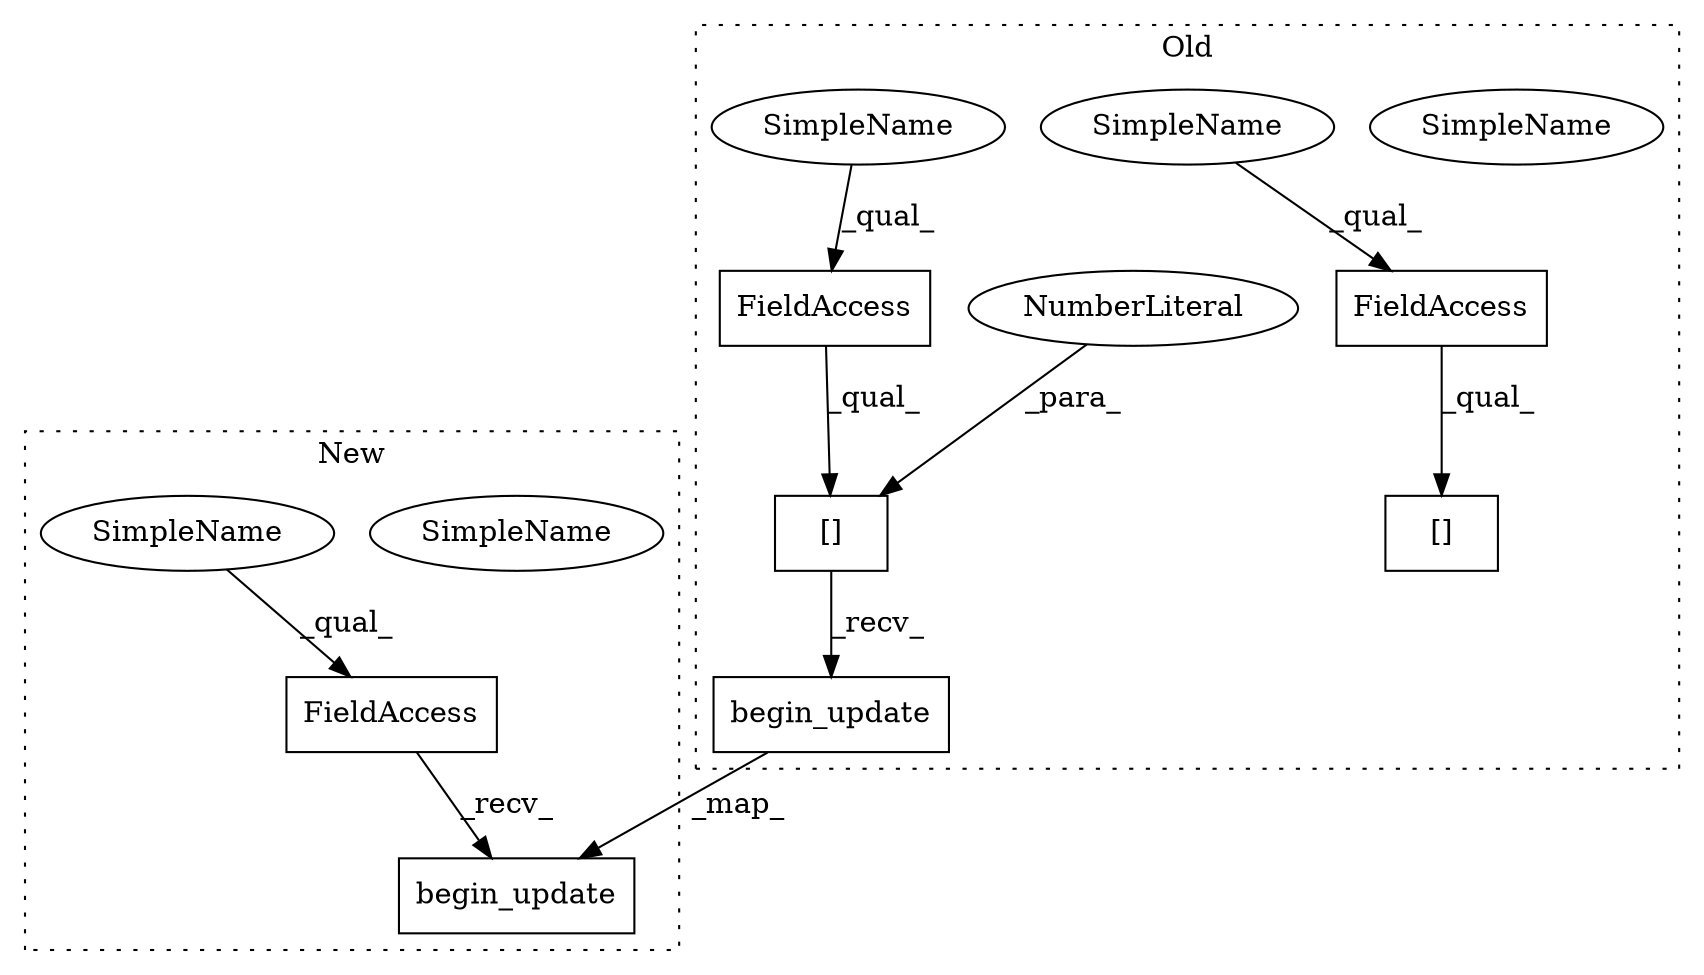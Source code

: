 digraph G {
subgraph cluster0 {
1 [label="begin_update" a="32" s="1676,1691" l="13,1" shape="box"];
3 [label="[]" a="2" s="1660,1674" l="13,1" shape="box"];
4 [label="NumberLiteral" a="34" s="1673" l="1" shape="ellipse"];
7 [label="FieldAccess" a="22" s="1660" l="12" shape="box"];
8 [label="SimpleName" a="42" s="1660" l="4" shape="ellipse"];
9 [label="FieldAccess" a="22" s="1906" l="12" shape="box"];
10 [label="[]" a="2" s="1906,1921" l="13,1" shape="box"];
11 [label="SimpleName" a="42" s="1906" l="4" shape="ellipse"];
12 [label="SimpleName" a="42" s="1660" l="4" shape="ellipse"];
label = "Old";
style="dotted";
}
subgraph cluster1 {
2 [label="begin_update" a="32" s="1681,1696" l="13,1" shape="box"];
5 [label="FieldAccess" a="22" s="1667" l="13" shape="box"];
6 [label="SimpleName" a="42" s="1667" l="4" shape="ellipse"];
13 [label="SimpleName" a="42" s="1667" l="4" shape="ellipse"];
label = "New";
style="dotted";
}
1 -> 2 [label="_map_"];
3 -> 1 [label="_recv_"];
4 -> 3 [label="_para_"];
5 -> 2 [label="_recv_"];
7 -> 3 [label="_qual_"];
9 -> 10 [label="_qual_"];
11 -> 9 [label="_qual_"];
12 -> 7 [label="_qual_"];
13 -> 5 [label="_qual_"];
}